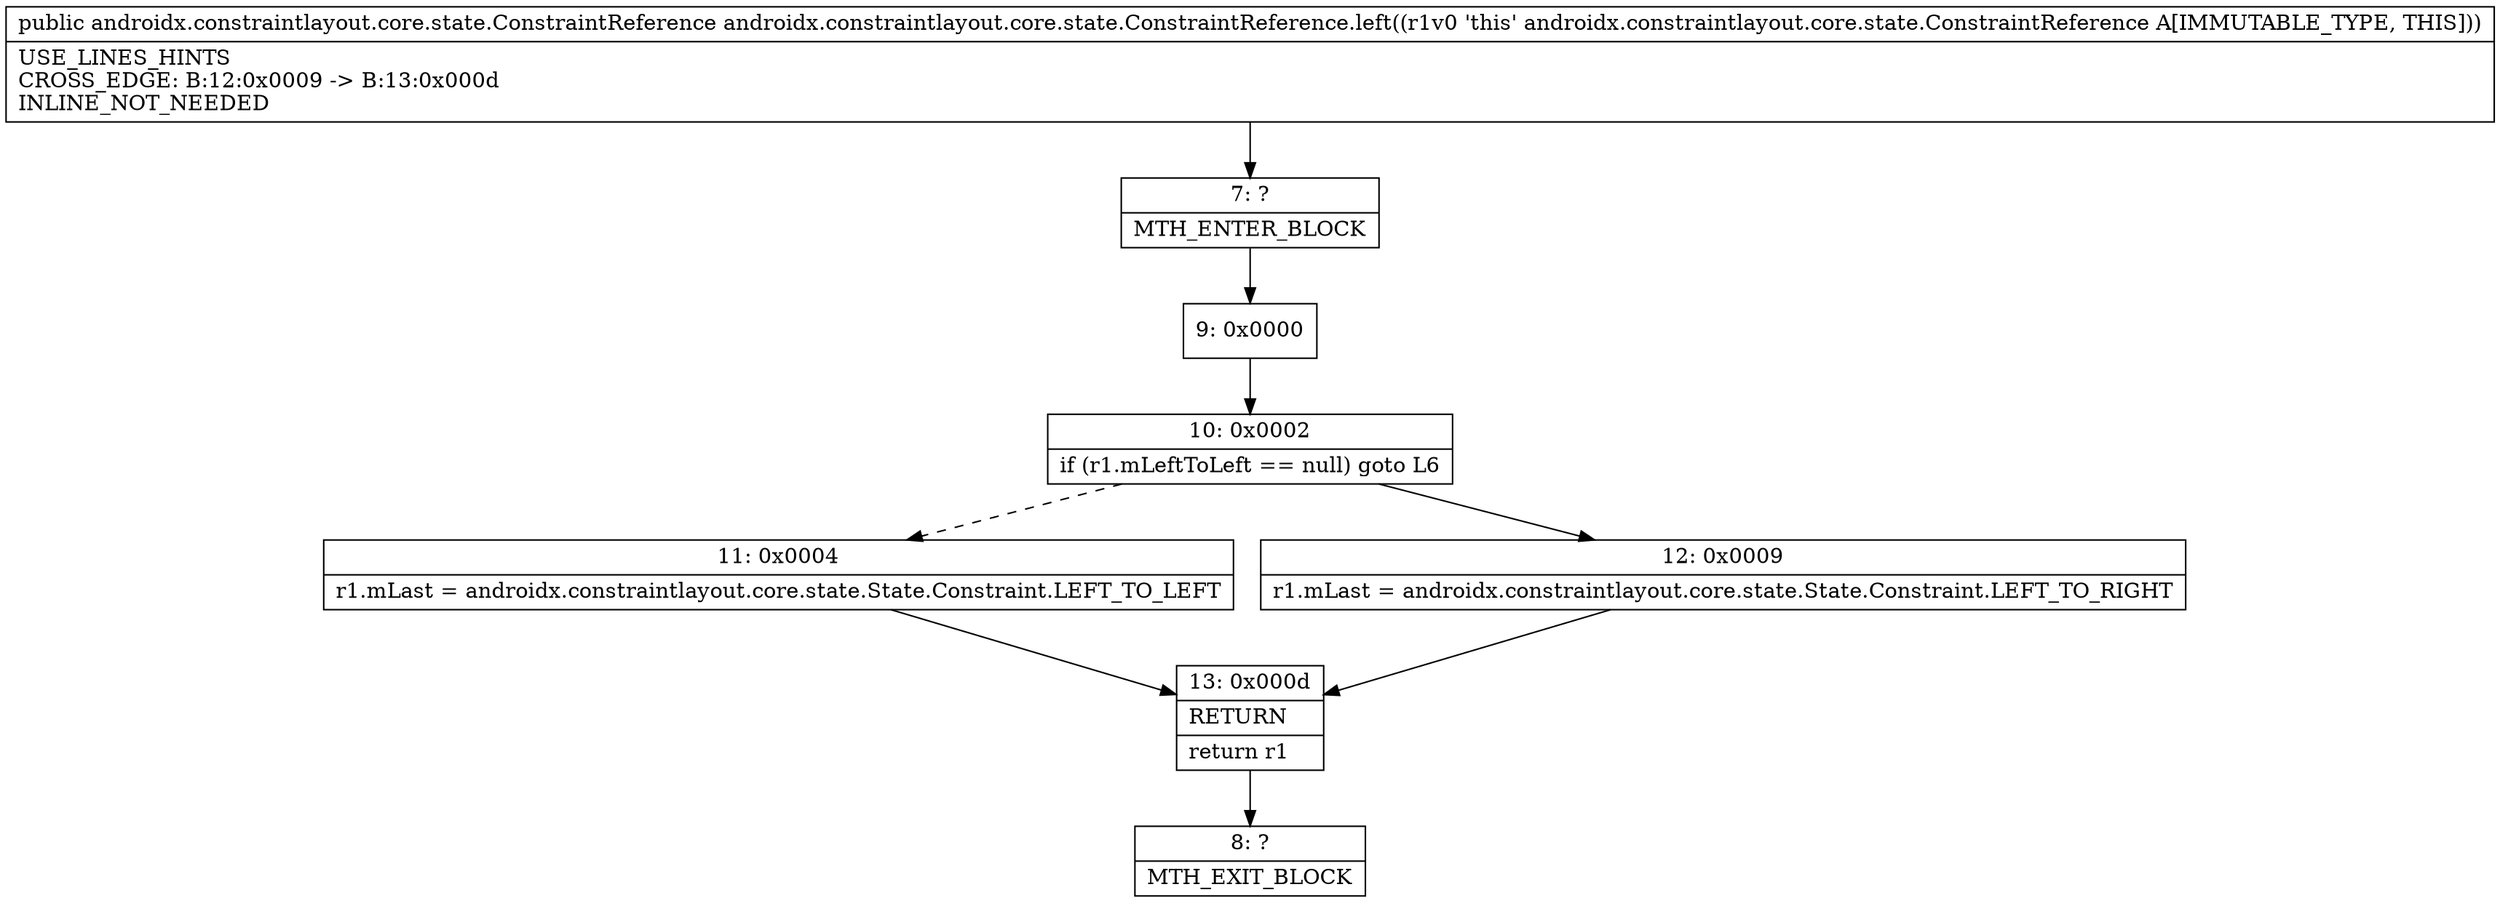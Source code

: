 digraph "CFG forandroidx.constraintlayout.core.state.ConstraintReference.left()Landroidx\/constraintlayout\/core\/state\/ConstraintReference;" {
Node_7 [shape=record,label="{7\:\ ?|MTH_ENTER_BLOCK\l}"];
Node_9 [shape=record,label="{9\:\ 0x0000}"];
Node_10 [shape=record,label="{10\:\ 0x0002|if (r1.mLeftToLeft == null) goto L6\l}"];
Node_11 [shape=record,label="{11\:\ 0x0004|r1.mLast = androidx.constraintlayout.core.state.State.Constraint.LEFT_TO_LEFT\l}"];
Node_13 [shape=record,label="{13\:\ 0x000d|RETURN\l|return r1\l}"];
Node_8 [shape=record,label="{8\:\ ?|MTH_EXIT_BLOCK\l}"];
Node_12 [shape=record,label="{12\:\ 0x0009|r1.mLast = androidx.constraintlayout.core.state.State.Constraint.LEFT_TO_RIGHT\l}"];
MethodNode[shape=record,label="{public androidx.constraintlayout.core.state.ConstraintReference androidx.constraintlayout.core.state.ConstraintReference.left((r1v0 'this' androidx.constraintlayout.core.state.ConstraintReference A[IMMUTABLE_TYPE, THIS]))  | USE_LINES_HINTS\lCROSS_EDGE: B:12:0x0009 \-\> B:13:0x000d\lINLINE_NOT_NEEDED\l}"];
MethodNode -> Node_7;Node_7 -> Node_9;
Node_9 -> Node_10;
Node_10 -> Node_11[style=dashed];
Node_10 -> Node_12;
Node_11 -> Node_13;
Node_13 -> Node_8;
Node_12 -> Node_13;
}

